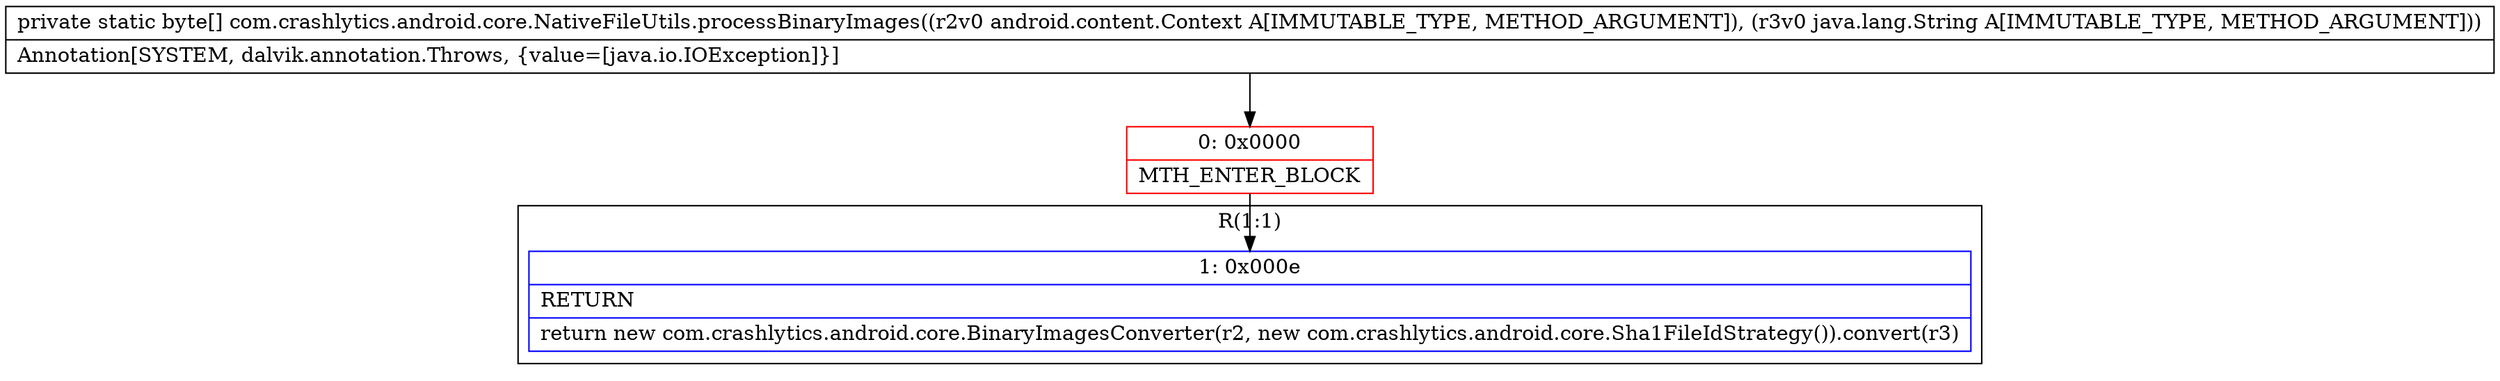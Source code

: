 digraph "CFG forcom.crashlytics.android.core.NativeFileUtils.processBinaryImages(Landroid\/content\/Context;Ljava\/lang\/String;)[B" {
subgraph cluster_Region_145820199 {
label = "R(1:1)";
node [shape=record,color=blue];
Node_1 [shape=record,label="{1\:\ 0x000e|RETURN\l|return new com.crashlytics.android.core.BinaryImagesConverter(r2, new com.crashlytics.android.core.Sha1FileIdStrategy()).convert(r3)\l}"];
}
Node_0 [shape=record,color=red,label="{0\:\ 0x0000|MTH_ENTER_BLOCK\l}"];
MethodNode[shape=record,label="{private static byte[] com.crashlytics.android.core.NativeFileUtils.processBinaryImages((r2v0 android.content.Context A[IMMUTABLE_TYPE, METHOD_ARGUMENT]), (r3v0 java.lang.String A[IMMUTABLE_TYPE, METHOD_ARGUMENT]))  | Annotation[SYSTEM, dalvik.annotation.Throws, \{value=[java.io.IOException]\}]\l}"];
MethodNode -> Node_0;
Node_0 -> Node_1;
}


